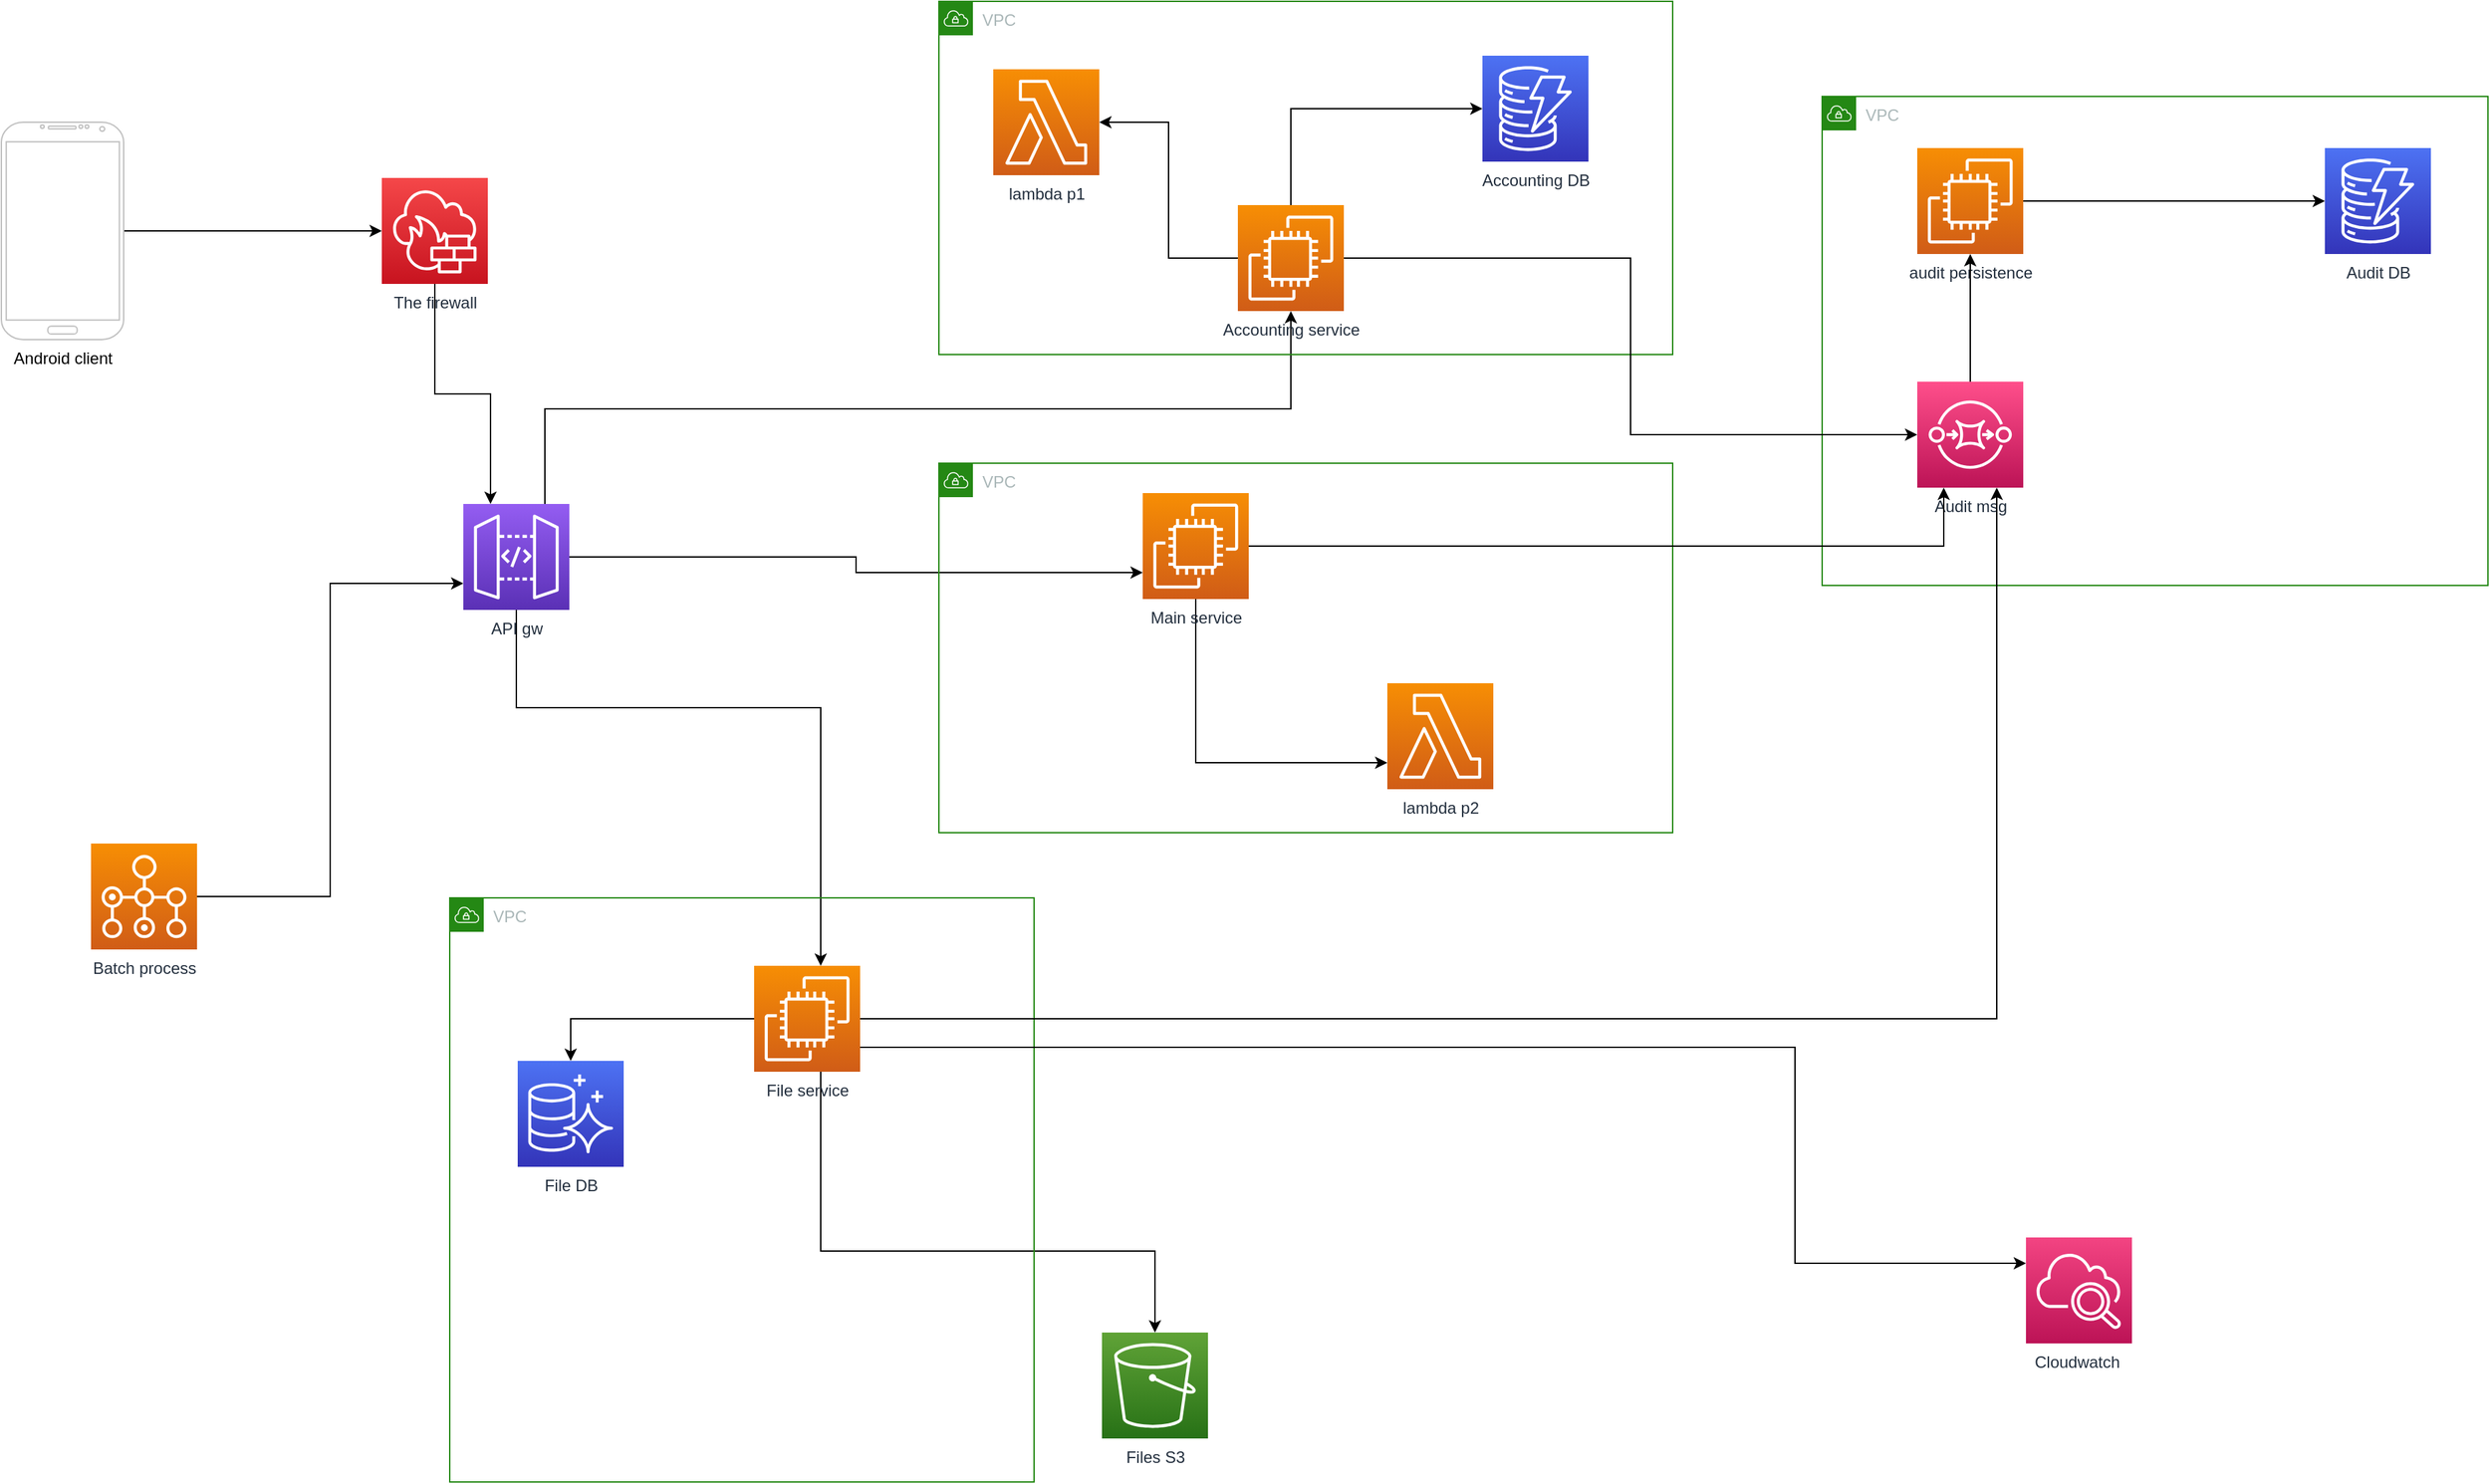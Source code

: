 <mxfile version="19.0.3" type="device"><diagram id="y_rkxD9-gwsfoAw9pDRZ" name="Page-1"><mxGraphModel dx="2844" dy="1760" grid="1" gridSize="10" guides="1" tooltips="1" connect="1" arrows="1" fold="1" page="1" pageScale="1" pageWidth="1600" pageHeight="1200" math="0" shadow="0"><root><mxCell id="0"/><mxCell id="1" parent="0"/><mxCell id="hkglwZtXakW6Jq0asER4-21" style="edgeStyle=orthogonalEdgeStyle;rounded=0;orthogonalLoop=1;jettySize=auto;html=1;entryX=0;entryY=0.5;entryDx=0;entryDy=0;entryPerimeter=0;" parent="1" source="h_9qmAnWdPZRmA5m6kk6-1" target="hkglwZtXakW6Jq0asER4-26" edge="1"><mxGeometry relative="1" as="geometry"/></mxCell><mxCell id="h_9qmAnWdPZRmA5m6kk6-1" value="Android client" style="verticalLabelPosition=bottom;verticalAlign=top;html=1;shadow=0;dashed=0;strokeWidth=1;shape=mxgraph.android.phone2;strokeColor=#c0c0c0;" parent="1" vertex="1"><mxGeometry x="210" y="149" width="90" height="160" as="geometry"/></mxCell><mxCell id="hkglwZtXakW6Jq0asER4-23" style="edgeStyle=orthogonalEdgeStyle;rounded=0;orthogonalLoop=1;jettySize=auto;html=1;entryX=0;entryY=0.75;entryDx=0;entryDy=0;entryPerimeter=0;" parent="1" source="CYTKxx563bDtaU1jWGtg-1" target="hkglwZtXakW6Jq0asER4-5" edge="1"><mxGeometry relative="1" as="geometry"/></mxCell><mxCell id="hkglwZtXakW6Jq0asER4-24" style="edgeStyle=orthogonalEdgeStyle;rounded=0;orthogonalLoop=1;jettySize=auto;html=1;" parent="1" source="CYTKxx563bDtaU1jWGtg-1" target="hkglwZtXakW6Jq0asER4-6" edge="1"><mxGeometry relative="1" as="geometry"><Array as="points"><mxPoint x="589" y="580"/><mxPoint x="813" y="580"/></Array></mxGeometry></mxCell><mxCell id="2UBsjJDjOxbmdvUKT1D3-17" style="edgeStyle=orthogonalEdgeStyle;rounded=0;orthogonalLoop=1;jettySize=auto;html=1;entryX=0.5;entryY=1;entryDx=0;entryDy=0;entryPerimeter=0;" edge="1" parent="1" source="CYTKxx563bDtaU1jWGtg-1" target="hkglwZtXakW6Jq0asER4-4"><mxGeometry relative="1" as="geometry"><Array as="points"><mxPoint x="610" y="360"/><mxPoint x="1159" y="360"/></Array></mxGeometry></mxCell><mxCell id="CYTKxx563bDtaU1jWGtg-1" value="API gw" style="sketch=0;points=[[0,0,0],[0.25,0,0],[0.5,0,0],[0.75,0,0],[1,0,0],[0,1,0],[0.25,1,0],[0.5,1,0],[0.75,1,0],[1,1,0],[0,0.25,0],[0,0.5,0],[0,0.75,0],[1,0.25,0],[1,0.5,0],[1,0.75,0]];outlineConnect=0;fontColor=#232F3E;gradientColor=#945DF2;gradientDirection=north;fillColor=#5A30B5;strokeColor=#ffffff;dashed=0;verticalLabelPosition=bottom;verticalAlign=top;align=center;html=1;fontSize=12;fontStyle=0;aspect=fixed;shape=mxgraph.aws4.resourceIcon;resIcon=mxgraph.aws4.api_gateway;" parent="1" vertex="1"><mxGeometry x="550" y="430" width="78" height="78" as="geometry"/></mxCell><mxCell id="hkglwZtXakW6Jq0asER4-20" style="edgeStyle=orthogonalEdgeStyle;rounded=0;orthogonalLoop=1;jettySize=auto;html=1;entryX=0;entryY=0.75;entryDx=0;entryDy=0;entryPerimeter=0;" parent="1" source="hkglwZtXakW6Jq0asER4-1" target="CYTKxx563bDtaU1jWGtg-1" edge="1"><mxGeometry relative="1" as="geometry"/></mxCell><mxCell id="hkglwZtXakW6Jq0asER4-1" value="Batch process" style="sketch=0;points=[[0,0,0],[0.25,0,0],[0.5,0,0],[0.75,0,0],[1,0,0],[0,1,0],[0.25,1,0],[0.5,1,0],[0.75,1,0],[1,1,0],[0,0.25,0],[0,0.5,0],[0,0.75,0],[1,0.25,0],[1,0.5,0],[1,0.75,0]];outlineConnect=0;fontColor=#232F3E;gradientColor=#F78E04;gradientDirection=north;fillColor=#D05C17;strokeColor=#ffffff;dashed=0;verticalLabelPosition=bottom;verticalAlign=top;align=center;html=1;fontSize=12;fontStyle=0;aspect=fixed;shape=mxgraph.aws4.resourceIcon;resIcon=mxgraph.aws4.batch;" parent="1" vertex="1"><mxGeometry x="276" y="680" width="78" height="78" as="geometry"/></mxCell><mxCell id="hkglwZtXakW6Jq0asER4-50" style="edgeStyle=orthogonalEdgeStyle;rounded=0;orthogonalLoop=1;jettySize=auto;html=1;" parent="1" source="hkglwZtXakW6Jq0asER4-6" target="hkglwZtXakW6Jq0asER4-46" edge="1"><mxGeometry relative="1" as="geometry"><Array as="points"><mxPoint x="813" y="980"/><mxPoint x="1059" y="980"/></Array></mxGeometry></mxCell><mxCell id="hkglwZtXakW6Jq0asER4-27" style="edgeStyle=orthogonalEdgeStyle;rounded=0;orthogonalLoop=1;jettySize=auto;html=1;" parent="1" source="hkglwZtXakW6Jq0asER4-26" target="CYTKxx563bDtaU1jWGtg-1" edge="1"><mxGeometry relative="1" as="geometry"><Array as="points"><mxPoint x="529" y="349"/><mxPoint x="570" y="349"/></Array></mxGeometry></mxCell><mxCell id="hkglwZtXakW6Jq0asER4-26" value="The firewall" style="sketch=0;points=[[0,0,0],[0.25,0,0],[0.5,0,0],[0.75,0,0],[1,0,0],[0,1,0],[0.25,1,0],[0.5,1,0],[0.75,1,0],[1,1,0],[0,0.25,0],[0,0.5,0],[0,0.75,0],[1,0.25,0],[1,0.5,0],[1,0.75,0]];outlineConnect=0;fontColor=#232F3E;gradientColor=#F54749;gradientDirection=north;fillColor=#C7131F;strokeColor=#ffffff;dashed=0;verticalLabelPosition=bottom;verticalAlign=top;align=center;html=1;fontSize=12;fontStyle=0;aspect=fixed;shape=mxgraph.aws4.resourceIcon;resIcon=mxgraph.aws4.network_firewall;" parent="1" vertex="1"><mxGeometry x="490" y="190" width="78" height="78" as="geometry"/></mxCell><mxCell id="hkglwZtXakW6Jq0asER4-46" value="Files S3" style="sketch=0;points=[[0,0,0],[0.25,0,0],[0.5,0,0],[0.75,0,0],[1,0,0],[0,1,0],[0.25,1,0],[0.5,1,0],[0.75,1,0],[1,1,0],[0,0.25,0],[0,0.5,0],[0,0.75,0],[1,0.25,0],[1,0.5,0],[1,0.75,0]];outlineConnect=0;fontColor=#232F3E;gradientColor=#60A337;gradientDirection=north;fillColor=#277116;strokeColor=#ffffff;dashed=0;verticalLabelPosition=bottom;verticalAlign=top;align=center;html=1;fontSize=12;fontStyle=0;aspect=fixed;shape=mxgraph.aws4.resourceIcon;resIcon=mxgraph.aws4.s3;" parent="1" vertex="1"><mxGeometry x="1020" y="1040" width="78" height="78" as="geometry"/></mxCell><mxCell id="2UBsjJDjOxbmdvUKT1D3-1" value="VPC" style="points=[[0,0],[0.25,0],[0.5,0],[0.75,0],[1,0],[1,0.25],[1,0.5],[1,0.75],[1,1],[0.75,1],[0.5,1],[0.25,1],[0,1],[0,0.75],[0,0.5],[0,0.25]];outlineConnect=0;gradientColor=none;html=1;whiteSpace=wrap;fontSize=12;fontStyle=0;container=1;pointerEvents=0;collapsible=0;recursiveResize=0;shape=mxgraph.aws4.group;grIcon=mxgraph.aws4.group_vpc;strokeColor=#248814;fillColor=none;verticalAlign=top;align=left;spacingLeft=30;fontColor=#AAB7B8;dashed=0;" vertex="1" parent="1"><mxGeometry x="1550" y="130" width="490" height="360" as="geometry"/></mxCell><mxCell id="hkglwZtXakW6Jq0asER4-33" value="Audit DB" style="sketch=0;points=[[0,0,0],[0.25,0,0],[0.5,0,0],[0.75,0,0],[1,0,0],[0,1,0],[0.25,1,0],[0.5,1,0],[0.75,1,0],[1,1,0],[0,0.25,0],[0,0.5,0],[0,0.75,0],[1,0.25,0],[1,0.5,0],[1,0.75,0]];outlineConnect=0;fontColor=#232F3E;gradientColor=#4D72F3;gradientDirection=north;fillColor=#3334B9;strokeColor=#ffffff;dashed=0;verticalLabelPosition=bottom;verticalAlign=top;align=center;html=1;fontSize=12;fontStyle=0;aspect=fixed;shape=mxgraph.aws4.resourceIcon;resIcon=mxgraph.aws4.dynamodb;" parent="2UBsjJDjOxbmdvUKT1D3-1" vertex="1"><mxGeometry x="370" y="38" width="78" height="78" as="geometry"/></mxCell><mxCell id="hkglwZtXakW6Jq0asER4-30" value="audit persistence" style="sketch=0;points=[[0,0,0],[0.25,0,0],[0.5,0,0],[0.75,0,0],[1,0,0],[0,1,0],[0.25,1,0],[0.5,1,0],[0.75,1,0],[1,1,0],[0,0.25,0],[0,0.5,0],[0,0.75,0],[1,0.25,0],[1,0.5,0],[1,0.75,0]];outlineConnect=0;fontColor=#232F3E;gradientColor=#F78E04;gradientDirection=north;fillColor=#D05C17;strokeColor=#ffffff;dashed=0;verticalLabelPosition=bottom;verticalAlign=top;align=center;html=1;fontSize=12;fontStyle=0;aspect=fixed;shape=mxgraph.aws4.resourceIcon;resIcon=mxgraph.aws4.ec2;" parent="2UBsjJDjOxbmdvUKT1D3-1" vertex="1"><mxGeometry x="70" y="38" width="78" height="78" as="geometry"/></mxCell><mxCell id="hkglwZtXakW6Jq0asER4-32" style="edgeStyle=orthogonalEdgeStyle;rounded=0;orthogonalLoop=1;jettySize=auto;html=1;entryX=0;entryY=0.5;entryDx=0;entryDy=0;entryPerimeter=0;" parent="2UBsjJDjOxbmdvUKT1D3-1" source="hkglwZtXakW6Jq0asER4-30" target="hkglwZtXakW6Jq0asER4-33" edge="1"><mxGeometry relative="1" as="geometry"><mxPoint x="-280" y="40" as="targetPoint"/></mxGeometry></mxCell><mxCell id="hkglwZtXakW6Jq0asER4-28" value="Audit msg" style="sketch=0;points=[[0,0,0],[0.25,0,0],[0.5,0,0],[0.75,0,0],[1,0,0],[0,1,0],[0.25,1,0],[0.5,1,0],[0.75,1,0],[1,1,0],[0,0.25,0],[0,0.5,0],[0,0.75,0],[1,0.25,0],[1,0.5,0],[1,0.75,0]];outlineConnect=0;fontColor=#232F3E;gradientColor=#FF4F8B;gradientDirection=north;fillColor=#BC1356;strokeColor=#ffffff;dashed=0;verticalLabelPosition=bottom;verticalAlign=top;align=center;html=1;fontSize=12;fontStyle=0;aspect=fixed;shape=mxgraph.aws4.resourceIcon;resIcon=mxgraph.aws4.sqs;" parent="2UBsjJDjOxbmdvUKT1D3-1" vertex="1"><mxGeometry x="70" y="210" width="78" height="78" as="geometry"/></mxCell><mxCell id="hkglwZtXakW6Jq0asER4-31" style="edgeStyle=orthogonalEdgeStyle;rounded=0;orthogonalLoop=1;jettySize=auto;html=1;" parent="2UBsjJDjOxbmdvUKT1D3-1" source="hkglwZtXakW6Jq0asER4-28" target="hkglwZtXakW6Jq0asER4-30" edge="1"><mxGeometry relative="1" as="geometry"/></mxCell><mxCell id="2UBsjJDjOxbmdvUKT1D3-3" value="VPC" style="points=[[0,0],[0.25,0],[0.5,0],[0.75,0],[1,0],[1,0.25],[1,0.5],[1,0.75],[1,1],[0.75,1],[0.5,1],[0.25,1],[0,1],[0,0.75],[0,0.5],[0,0.25]];outlineConnect=0;gradientColor=none;html=1;whiteSpace=wrap;fontSize=12;fontStyle=0;container=1;pointerEvents=0;collapsible=0;recursiveResize=0;shape=mxgraph.aws4.group;grIcon=mxgraph.aws4.group_vpc;strokeColor=#248814;fillColor=none;verticalAlign=top;align=left;spacingLeft=30;fontColor=#AAB7B8;dashed=0;" vertex="1" parent="1"><mxGeometry x="900" y="60" width="540" height="260" as="geometry"/></mxCell><mxCell id="hkglwZtXakW6Jq0asER4-3" value="Accounting DB" style="sketch=0;points=[[0,0,0],[0.25,0,0],[0.5,0,0],[0.75,0,0],[1,0,0],[0,1,0],[0.25,1,0],[0.5,1,0],[0.75,1,0],[1,1,0],[0,0.25,0],[0,0.5,0],[0,0.75,0],[1,0.25,0],[1,0.5,0],[1,0.75,0]];outlineConnect=0;fontColor=#232F3E;gradientColor=#4D72F3;gradientDirection=north;fillColor=#3334B9;strokeColor=#ffffff;dashed=0;verticalLabelPosition=bottom;verticalAlign=top;align=center;html=1;fontSize=12;fontStyle=0;aspect=fixed;shape=mxgraph.aws4.resourceIcon;resIcon=mxgraph.aws4.dynamodb;" parent="2UBsjJDjOxbmdvUKT1D3-3" vertex="1"><mxGeometry x="400" y="40" width="78" height="78" as="geometry"/></mxCell><mxCell id="2UBsjJDjOxbmdvUKT1D3-15" style="edgeStyle=orthogonalEdgeStyle;rounded=0;orthogonalLoop=1;jettySize=auto;html=1;entryX=1;entryY=0.5;entryDx=0;entryDy=0;entryPerimeter=0;" edge="1" parent="2UBsjJDjOxbmdvUKT1D3-3" source="hkglwZtXakW6Jq0asER4-4" target="hkglwZtXakW6Jq0asER4-7"><mxGeometry relative="1" as="geometry"/></mxCell><mxCell id="2UBsjJDjOxbmdvUKT1D3-16" style="edgeStyle=orthogonalEdgeStyle;rounded=0;orthogonalLoop=1;jettySize=auto;html=1;entryX=0;entryY=0.5;entryDx=0;entryDy=0;entryPerimeter=0;" edge="1" parent="2UBsjJDjOxbmdvUKT1D3-3" source="hkglwZtXakW6Jq0asER4-4" target="hkglwZtXakW6Jq0asER4-3"><mxGeometry relative="1" as="geometry"><Array as="points"><mxPoint x="259" y="79"/></Array></mxGeometry></mxCell><mxCell id="hkglwZtXakW6Jq0asER4-4" value="Accounting service" style="sketch=0;points=[[0,0,0],[0.25,0,0],[0.5,0,0],[0.75,0,0],[1,0,0],[0,1,0],[0.25,1,0],[0.5,1,0],[0.75,1,0],[1,1,0],[0,0.25,0],[0,0.5,0],[0,0.75,0],[1,0.25,0],[1,0.5,0],[1,0.75,0]];outlineConnect=0;fontColor=#232F3E;gradientColor=#F78E04;gradientDirection=north;fillColor=#D05C17;strokeColor=#ffffff;dashed=0;verticalLabelPosition=bottom;verticalAlign=top;align=center;html=1;fontSize=12;fontStyle=0;aspect=fixed;shape=mxgraph.aws4.resourceIcon;resIcon=mxgraph.aws4.ec2;" parent="2UBsjJDjOxbmdvUKT1D3-3" vertex="1"><mxGeometry x="220" y="150" width="78" height="78" as="geometry"/></mxCell><mxCell id="hkglwZtXakW6Jq0asER4-7" value="lambda p1" style="sketch=0;points=[[0,0,0],[0.25,0,0],[0.5,0,0],[0.75,0,0],[1,0,0],[0,1,0],[0.25,1,0],[0.5,1,0],[0.75,1,0],[1,1,0],[0,0.25,0],[0,0.5,0],[0,0.75,0],[1,0.25,0],[1,0.5,0],[1,0.75,0]];outlineConnect=0;fontColor=#232F3E;gradientColor=#F78E04;gradientDirection=north;fillColor=#D05C17;strokeColor=#ffffff;dashed=0;verticalLabelPosition=bottom;verticalAlign=top;align=center;html=1;fontSize=12;fontStyle=0;aspect=fixed;shape=mxgraph.aws4.resourceIcon;resIcon=mxgraph.aws4.lambda;" parent="2UBsjJDjOxbmdvUKT1D3-3" vertex="1"><mxGeometry x="40" y="50" width="78" height="78" as="geometry"/></mxCell><mxCell id="2UBsjJDjOxbmdvUKT1D3-4" value="VPC" style="points=[[0,0],[0.25,0],[0.5,0],[0.75,0],[1,0],[1,0.25],[1,0.5],[1,0.75],[1,1],[0.75,1],[0.5,1],[0.25,1],[0,1],[0,0.75],[0,0.5],[0,0.25]];outlineConnect=0;gradientColor=none;html=1;whiteSpace=wrap;fontSize=12;fontStyle=0;container=1;pointerEvents=0;collapsible=0;recursiveResize=0;shape=mxgraph.aws4.group;grIcon=mxgraph.aws4.group_vpc;strokeColor=#248814;fillColor=none;verticalAlign=top;align=left;spacingLeft=30;fontColor=#AAB7B8;dashed=0;" vertex="1" parent="1"><mxGeometry x="900" y="400" width="540" height="272" as="geometry"/></mxCell><mxCell id="hkglwZtXakW6Jq0asER4-8" value="lambda p2" style="sketch=0;points=[[0,0,0],[0.25,0,0],[0.5,0,0],[0.75,0,0],[1,0,0],[0,1,0],[0.25,1,0],[0.5,1,0],[0.75,1,0],[1,1,0],[0,0.25,0],[0,0.5,0],[0,0.75,0],[1,0.25,0],[1,0.5,0],[1,0.75,0]];outlineConnect=0;fontColor=#232F3E;gradientColor=#F78E04;gradientDirection=north;fillColor=#D05C17;strokeColor=#ffffff;dashed=0;verticalLabelPosition=bottom;verticalAlign=top;align=center;html=1;fontSize=12;fontStyle=0;aspect=fixed;shape=mxgraph.aws4.resourceIcon;resIcon=mxgraph.aws4.lambda;" parent="2UBsjJDjOxbmdvUKT1D3-4" vertex="1"><mxGeometry x="330" y="162" width="78" height="78" as="geometry"/></mxCell><mxCell id="2UBsjJDjOxbmdvUKT1D3-18" style="edgeStyle=orthogonalEdgeStyle;rounded=0;orthogonalLoop=1;jettySize=auto;html=1;entryX=0;entryY=0.75;entryDx=0;entryDy=0;entryPerimeter=0;" edge="1" parent="2UBsjJDjOxbmdvUKT1D3-4" source="hkglwZtXakW6Jq0asER4-5" target="hkglwZtXakW6Jq0asER4-8"><mxGeometry relative="1" as="geometry"><Array as="points"><mxPoint x="189" y="221"/></Array></mxGeometry></mxCell><mxCell id="hkglwZtXakW6Jq0asER4-5" value="Main service" style="sketch=0;points=[[0,0,0],[0.25,0,0],[0.5,0,0],[0.75,0,0],[1,0,0],[0,1,0],[0.25,1,0],[0.5,1,0],[0.75,1,0],[1,1,0],[0,0.25,0],[0,0.5,0],[0,0.75,0],[1,0.25,0],[1,0.5,0],[1,0.75,0]];outlineConnect=0;fontColor=#232F3E;gradientColor=#F78E04;gradientDirection=north;fillColor=#D05C17;strokeColor=#ffffff;dashed=0;verticalLabelPosition=bottom;verticalAlign=top;align=center;html=1;fontSize=12;fontStyle=0;aspect=fixed;shape=mxgraph.aws4.resourceIcon;resIcon=mxgraph.aws4.ec2;" parent="2UBsjJDjOxbmdvUKT1D3-4" vertex="1"><mxGeometry x="150" y="22" width="78" height="78" as="geometry"/></mxCell><mxCell id="2UBsjJDjOxbmdvUKT1D3-6" value="VPC" style="points=[[0,0],[0.25,0],[0.5,0],[0.75,0],[1,0],[1,0.25],[1,0.5],[1,0.75],[1,1],[0.75,1],[0.5,1],[0.25,1],[0,1],[0,0.75],[0,0.5],[0,0.25]];outlineConnect=0;gradientColor=none;html=1;whiteSpace=wrap;fontSize=12;fontStyle=0;container=1;pointerEvents=0;collapsible=0;recursiveResize=0;shape=mxgraph.aws4.group;grIcon=mxgraph.aws4.group_vpc;strokeColor=#248814;fillColor=none;verticalAlign=top;align=left;spacingLeft=30;fontColor=#AAB7B8;dashed=0;" vertex="1" parent="1"><mxGeometry x="540" y="720" width="430" height="430" as="geometry"/></mxCell><mxCell id="2UBsjJDjOxbmdvUKT1D3-9" style="edgeStyle=orthogonalEdgeStyle;rounded=0;orthogonalLoop=1;jettySize=auto;html=1;entryX=0.5;entryY=0;entryDx=0;entryDy=0;entryPerimeter=0;" edge="1" parent="2UBsjJDjOxbmdvUKT1D3-6" source="hkglwZtXakW6Jq0asER4-6" target="hkglwZtXakW6Jq0asER4-51"><mxGeometry relative="1" as="geometry"/></mxCell><mxCell id="hkglwZtXakW6Jq0asER4-6" value="File service" style="sketch=0;points=[[0,0,0],[0.25,0,0],[0.5,0,0],[0.75,0,0],[1,0,0],[0,1,0],[0.25,1,0],[0.5,1,0],[0.75,1,0],[1,1,0],[0,0.25,0],[0,0.5,0],[0,0.75,0],[1,0.25,0],[1,0.5,0],[1,0.75,0]];outlineConnect=0;fontColor=#232F3E;gradientColor=#F78E04;gradientDirection=north;fillColor=#D05C17;strokeColor=#ffffff;dashed=0;verticalLabelPosition=bottom;verticalAlign=top;align=center;html=1;fontSize=12;fontStyle=0;aspect=fixed;shape=mxgraph.aws4.resourceIcon;resIcon=mxgraph.aws4.ec2;" parent="2UBsjJDjOxbmdvUKT1D3-6" vertex="1"><mxGeometry x="224" y="50" width="78" height="78" as="geometry"/></mxCell><mxCell id="hkglwZtXakW6Jq0asER4-51" value="File DB" style="sketch=0;points=[[0,0,0],[0.25,0,0],[0.5,0,0],[0.75,0,0],[1,0,0],[0,1,0],[0.25,1,0],[0.5,1,0],[0.75,1,0],[1,1,0],[0,0.25,0],[0,0.5,0],[0,0.75,0],[1,0.25,0],[1,0.5,0],[1,0.75,0]];outlineConnect=0;fontColor=#232F3E;gradientColor=#4D72F3;gradientDirection=north;fillColor=#3334B9;strokeColor=#ffffff;dashed=0;verticalLabelPosition=bottom;verticalAlign=top;align=center;html=1;fontSize=12;fontStyle=0;aspect=fixed;shape=mxgraph.aws4.resourceIcon;resIcon=mxgraph.aws4.aurora;" parent="2UBsjJDjOxbmdvUKT1D3-6" vertex="1"><mxGeometry x="50" y="120" width="78" height="78" as="geometry"/></mxCell><mxCell id="hkglwZtXakW6Jq0asER4-2" value="Cloudwatch&amp;nbsp;" style="sketch=0;points=[[0,0,0],[0.25,0,0],[0.5,0,0],[0.75,0,0],[1,0,0],[0,1,0],[0.25,1,0],[0.5,1,0],[0.75,1,0],[1,1,0],[0,0.25,0],[0,0.5,0],[0,0.75,0],[1,0.25,0],[1,0.5,0],[1,0.75,0]];points=[[0,0,0],[0.25,0,0],[0.5,0,0],[0.75,0,0],[1,0,0],[0,1,0],[0.25,1,0],[0.5,1,0],[0.75,1,0],[1,1,0],[0,0.25,0],[0,0.5,0],[0,0.75,0],[1,0.25,0],[1,0.5,0],[1,0.75,0]];outlineConnect=0;fontColor=#232F3E;gradientColor=#F34482;gradientDirection=north;fillColor=#BC1356;strokeColor=#ffffff;dashed=0;verticalLabelPosition=bottom;verticalAlign=top;align=center;html=1;fontSize=12;fontStyle=0;aspect=fixed;shape=mxgraph.aws4.resourceIcon;resIcon=mxgraph.aws4.cloudwatch_2;" parent="1" vertex="1"><mxGeometry x="1700" y="970" width="78" height="78" as="geometry"/></mxCell><mxCell id="2UBsjJDjOxbmdvUKT1D3-11" style="edgeStyle=orthogonalEdgeStyle;rounded=0;orthogonalLoop=1;jettySize=auto;html=1;entryX=0.25;entryY=1;entryDx=0;entryDy=0;entryPerimeter=0;" edge="1" parent="1" source="hkglwZtXakW6Jq0asER4-5" target="hkglwZtXakW6Jq0asER4-28"><mxGeometry relative="1" as="geometry"/></mxCell><mxCell id="2UBsjJDjOxbmdvUKT1D3-12" style="edgeStyle=orthogonalEdgeStyle;rounded=0;orthogonalLoop=1;jettySize=auto;html=1;" edge="1" parent="1" source="hkglwZtXakW6Jq0asER4-6" target="hkglwZtXakW6Jq0asER4-2"><mxGeometry relative="1" as="geometry"><Array as="points"><mxPoint x="1530" y="830"/><mxPoint x="1530" y="989"/></Array></mxGeometry></mxCell><mxCell id="2UBsjJDjOxbmdvUKT1D3-13" style="edgeStyle=orthogonalEdgeStyle;rounded=0;orthogonalLoop=1;jettySize=auto;html=1;entryX=0.75;entryY=1;entryDx=0;entryDy=0;entryPerimeter=0;" edge="1" parent="1" source="hkglwZtXakW6Jq0asER4-6" target="hkglwZtXakW6Jq0asER4-28"><mxGeometry relative="1" as="geometry"/></mxCell><mxCell id="2UBsjJDjOxbmdvUKT1D3-14" style="edgeStyle=orthogonalEdgeStyle;rounded=0;orthogonalLoop=1;jettySize=auto;html=1;entryX=0;entryY=0.5;entryDx=0;entryDy=0;entryPerimeter=0;" edge="1" parent="1" source="hkglwZtXakW6Jq0asER4-4" target="hkglwZtXakW6Jq0asER4-28"><mxGeometry relative="1" as="geometry"/></mxCell></root></mxGraphModel></diagram></mxfile>